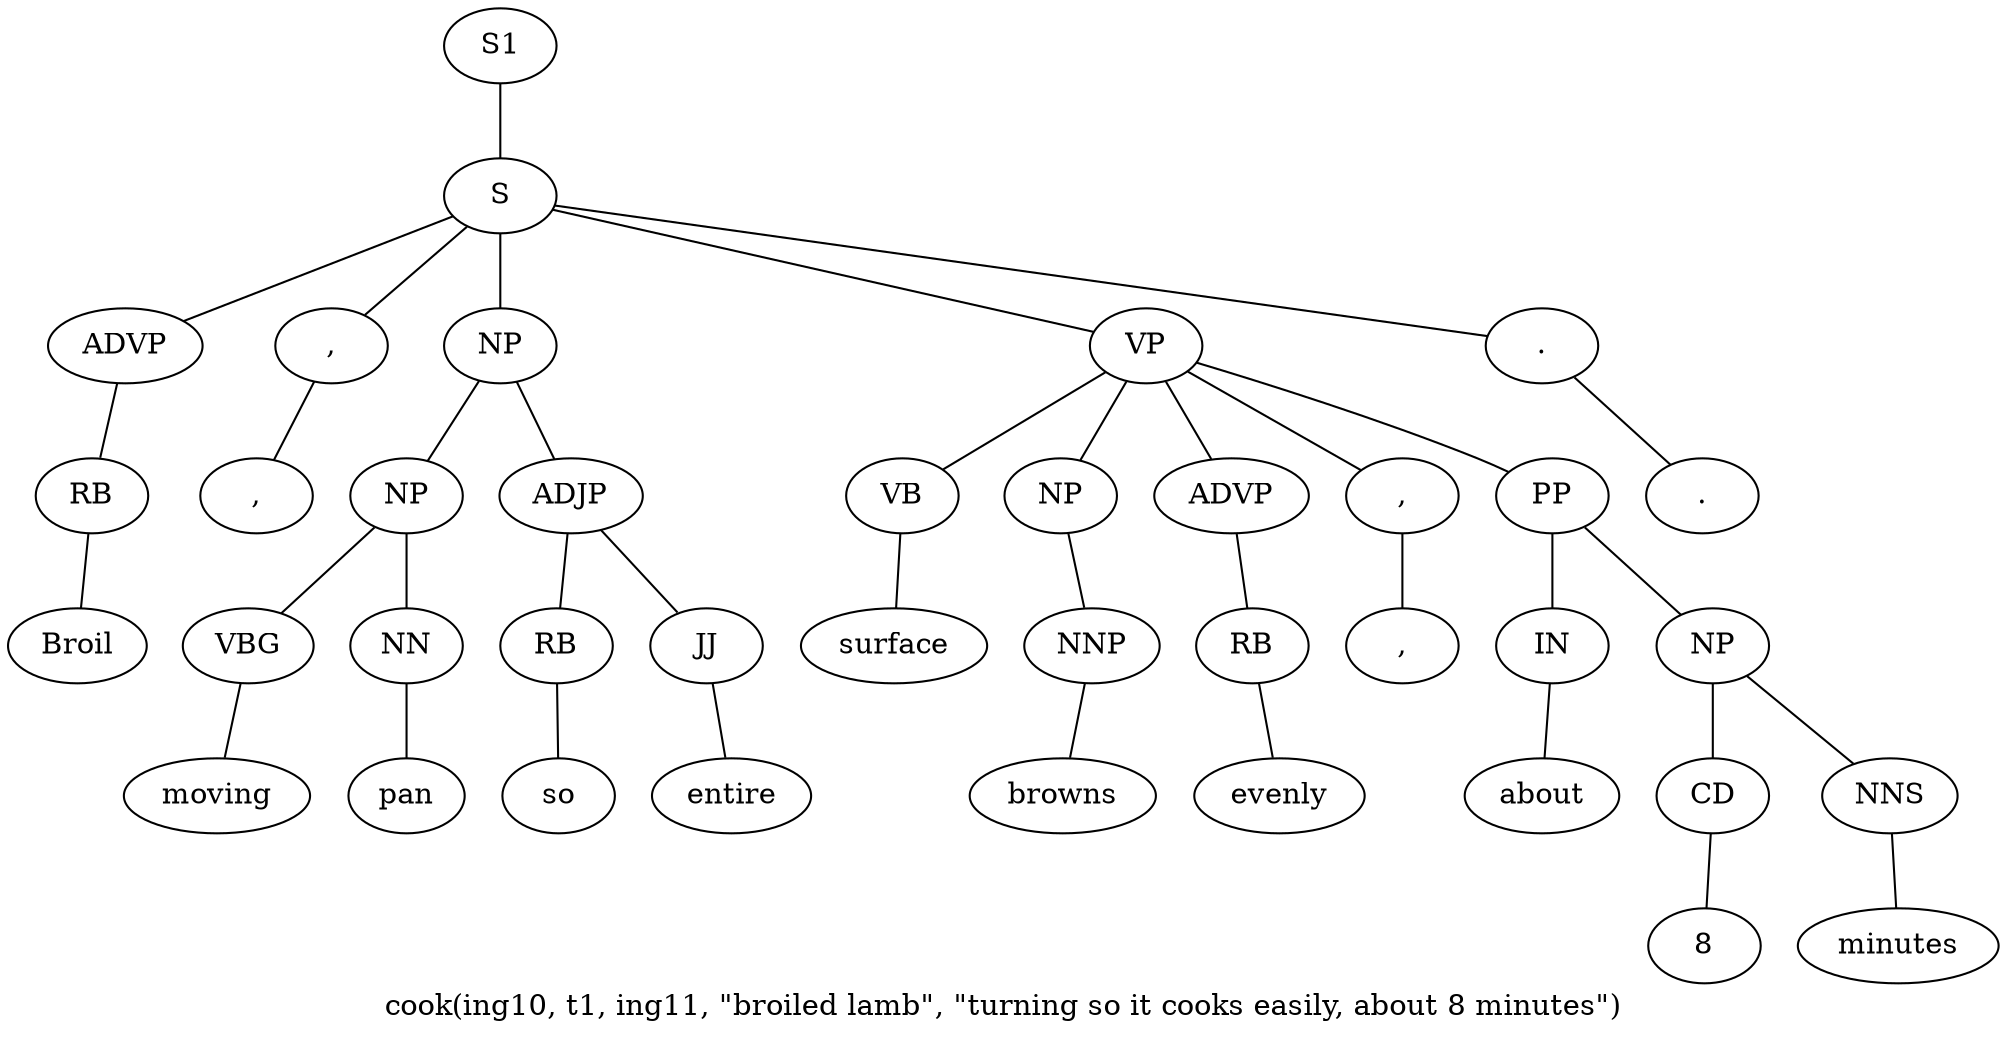 graph SyntaxGraph {
	label = "cook(ing10, t1, ing11, \"broiled lamb\", \"turning so it cooks easily, about 8 minutes\")";
	Node0 [label="S1"];
	Node1 [label="S"];
	Node2 [label="ADVP"];
	Node3 [label="RB"];
	Node4 [label="Broil"];
	Node5 [label=","];
	Node6 [label=","];
	Node7 [label="NP"];
	Node8 [label="NP"];
	Node9 [label="VBG"];
	Node10 [label="moving"];
	Node11 [label="NN"];
	Node12 [label="pan"];
	Node13 [label="ADJP"];
	Node14 [label="RB"];
	Node15 [label="so"];
	Node16 [label="JJ"];
	Node17 [label="entire"];
	Node18 [label="VP"];
	Node19 [label="VB"];
	Node20 [label="surface"];
	Node21 [label="NP"];
	Node22 [label="NNP"];
	Node23 [label="browns"];
	Node24 [label="ADVP"];
	Node25 [label="RB"];
	Node26 [label="evenly"];
	Node27 [label=","];
	Node28 [label=","];
	Node29 [label="PP"];
	Node30 [label="IN"];
	Node31 [label="about"];
	Node32 [label="NP"];
	Node33 [label="CD"];
	Node34 [label="8"];
	Node35 [label="NNS"];
	Node36 [label="minutes"];
	Node37 [label="."];
	Node38 [label="."];

	Node0 -- Node1;
	Node1 -- Node2;
	Node1 -- Node5;
	Node1 -- Node7;
	Node1 -- Node18;
	Node1 -- Node37;
	Node2 -- Node3;
	Node3 -- Node4;
	Node5 -- Node6;
	Node7 -- Node8;
	Node7 -- Node13;
	Node8 -- Node9;
	Node8 -- Node11;
	Node9 -- Node10;
	Node11 -- Node12;
	Node13 -- Node14;
	Node13 -- Node16;
	Node14 -- Node15;
	Node16 -- Node17;
	Node18 -- Node19;
	Node18 -- Node21;
	Node18 -- Node24;
	Node18 -- Node27;
	Node18 -- Node29;
	Node19 -- Node20;
	Node21 -- Node22;
	Node22 -- Node23;
	Node24 -- Node25;
	Node25 -- Node26;
	Node27 -- Node28;
	Node29 -- Node30;
	Node29 -- Node32;
	Node30 -- Node31;
	Node32 -- Node33;
	Node32 -- Node35;
	Node33 -- Node34;
	Node35 -- Node36;
	Node37 -- Node38;
}